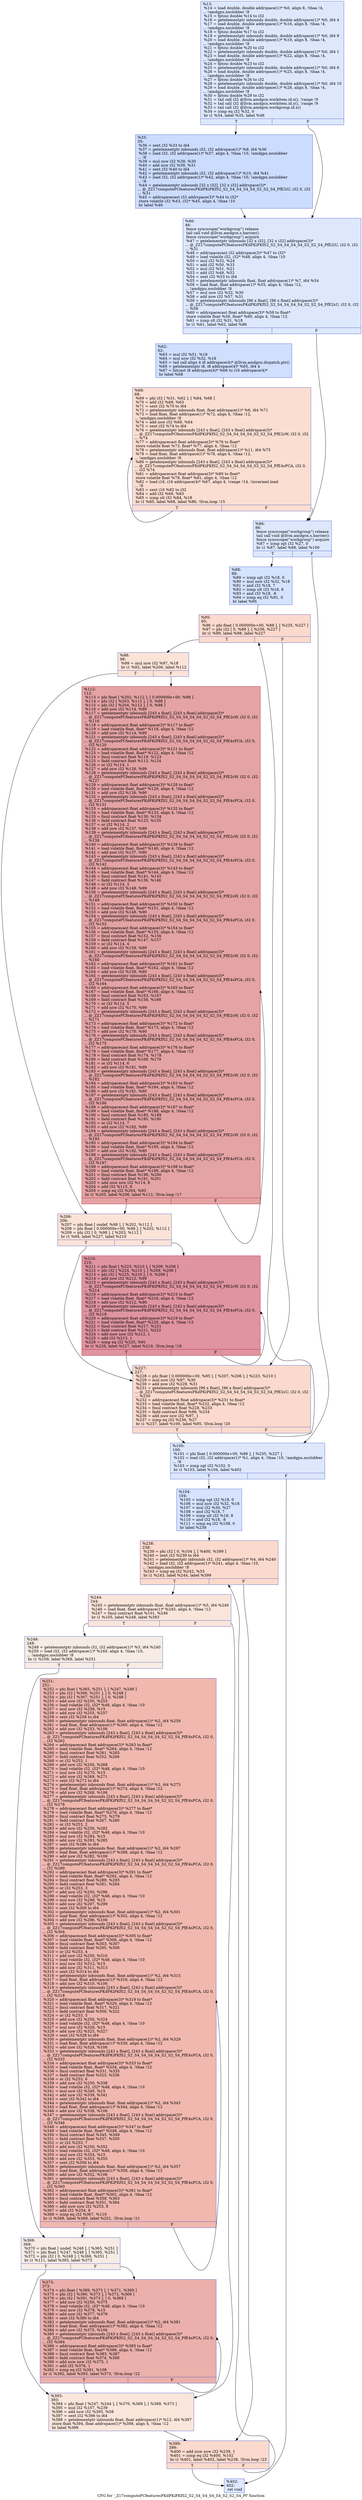 digraph "CFG for '_Z17computePCfeaturesPKdPKiPKfS2_S2_S4_S4_S4_S4_S2_S2_S4_Pf' function" {
	label="CFG for '_Z17computePCfeaturesPKdPKiPKfS2_S2_S4_S4_S4_S4_S2_S2_S4_Pf' function";

	Node0x4934d30 [shape=record,color="#3d50c3ff", style=filled, fillcolor="#b2ccfb70",label="{%13:\l  %14 = load double, double addrspace(1)* %0, align 8, !tbaa !4,\l... !amdgpu.noclobber !8\l  %15 = fptosi double %14 to i32\l  %16 = getelementptr inbounds double, double addrspace(1)* %0, i64 4\l  %17 = load double, double addrspace(1)* %16, align 8, !tbaa !4,\l... !amdgpu.noclobber !8\l  %18 = fptosi double %17 to i32\l  %19 = getelementptr inbounds double, double addrspace(1)* %0, i64 9\l  %20 = load double, double addrspace(1)* %19, align 8, !tbaa !4,\l... !amdgpu.noclobber !8\l  %21 = fptosi double %20 to i32\l  %22 = getelementptr inbounds double, double addrspace(1)* %0, i64 1\l  %23 = load double, double addrspace(1)* %22, align 8, !tbaa !4,\l... !amdgpu.noclobber !8\l  %24 = fptosi double %23 to i32\l  %25 = getelementptr inbounds double, double addrspace(1)* %0, i64 6\l  %26 = load double, double addrspace(1)* %25, align 8, !tbaa !4,\l... !amdgpu.noclobber !8\l  %27 = fptosi double %26 to i32\l  %28 = getelementptr inbounds double, double addrspace(1)* %0, i64 10\l  %29 = load double, double addrspace(1)* %28, align 8, !tbaa !4,\l... !amdgpu.noclobber !8\l  %30 = fptosi double %29 to i32\l  %31 = tail call i32 @llvm.amdgcn.workitem.id.x(), !range !9\l  %32 = tail call i32 @llvm.amdgcn.workitem.id.y(), !range !9\l  %33 = tail call i32 @llvm.amdgcn.workgroup.id.x()\l  %34 = icmp eq i32 %32, 0\l  br i1 %34, label %35, label %46\l|{<s0>T|<s1>F}}"];
	Node0x4934d30:s0 -> Node0x4938db0;
	Node0x4934d30:s1 -> Node0x4938e40;
	Node0x4938db0 [shape=record,color="#3d50c3ff", style=filled, fillcolor="#8caffe70",label="{%35:\l35:                                               \l  %36 = sext i32 %33 to i64\l  %37 = getelementptr inbounds i32, i32 addrspace(1)* %9, i64 %36\l  %38 = load i32, i32 addrspace(1)* %37, align 4, !tbaa !10, !amdgpu.noclobber\l... !8\l  %39 = mul nsw i32 %38, %30\l  %40 = add nsw i32 %39, %31\l  %41 = sext i32 %40 to i64\l  %42 = getelementptr inbounds i32, i32 addrspace(1)* %10, i64 %41\l  %43 = load i32, i32 addrspace(1)* %42, align 4, !tbaa !10, !amdgpu.noclobber\l... !8\l  %44 = getelementptr inbounds [32 x i32], [32 x i32] addrspace(3)*\l... @_ZZ17computePCfeaturesPKdPKiPKfS2_S2_S4_S4_S4_S4_S2_S2_S4_PfE2iU, i32 0, i32\l... %31\l  %45 = addrspacecast i32 addrspace(3)* %44 to i32*\l  store volatile i32 %43, i32* %45, align 4, !tbaa !10\l  br label %46\l}"];
	Node0x4938db0 -> Node0x4938e40;
	Node0x4938e40 [shape=record,color="#3d50c3ff", style=filled, fillcolor="#b2ccfb70",label="{%46:\l46:                                               \l  fence syncscope(\"workgroup\") release\l  tail call void @llvm.amdgcn.s.barrier()\l  fence syncscope(\"workgroup\") acquire\l  %47 = getelementptr inbounds [32 x i32], [32 x i32] addrspace(3)*\l... @_ZZ17computePCfeaturesPKdPKiPKfS2_S2_S4_S4_S4_S4_S2_S2_S4_PfE2iU, i32 0, i32\l... %31\l  %48 = addrspacecast i32 addrspace(3)* %47 to i32*\l  %49 = load volatile i32, i32* %48, align 4, !tbaa !10\l  %50 = mul i32 %32, %24\l  %51 = add i32 %50, %33\l  %52 = mul i32 %51, %21\l  %53 = add i32 %49, %52\l  %54 = sext i32 %53 to i64\l  %55 = getelementptr inbounds float, float addrspace(1)* %7, i64 %54\l  %56 = load float, float addrspace(1)* %55, align 4, !tbaa !12,\l... !amdgpu.noclobber !8\l  %57 = mul nsw i32 %32, %30\l  %58 = add nsw i32 %57, %31\l  %59 = getelementptr inbounds [96 x float], [96 x float] addrspace(3)*\l... @_ZZ17computePCfeaturesPKdPKiPKfS2_S2_S4_S4_S4_S4_S2_S2_S4_PfE2sU, i32 0, i32\l... %58\l  %60 = addrspacecast float addrspace(3)* %59 to float*\l  store volatile float %56, float* %60, align 4, !tbaa !12\l  %61 = icmp slt i32 %31, %18\l  br i1 %61, label %62, label %86\l|{<s0>T|<s1>F}}"];
	Node0x4938e40:s0 -> Node0x493a020;
	Node0x4938e40:s1 -> Node0x493b1a0;
	Node0x493a020 [shape=record,color="#3d50c3ff", style=filled, fillcolor="#96b7ff70",label="{%62:\l62:                                               \l  %63 = mul i32 %51, %18\l  %64 = mul nsw i32 %32, %18\l  %65 = tail call align 4 i8 addrspace(4)* @llvm.amdgcn.dispatch.ptr()\l  %66 = getelementptr i8, i8 addrspace(4)* %65, i64 4\l  %67 = bitcast i8 addrspace(4)* %66 to i16 addrspace(4)*\l  br label %68\l}"];
	Node0x493a020 -> Node0x493b920;
	Node0x493b920 [shape=record,color="#3d50c3ff", style=filled, fillcolor="#f7b59970",label="{%68:\l68:                                               \l  %69 = phi i32 [ %31, %62 ], [ %84, %68 ]\l  %70 = add i32 %69, %63\l  %71 = sext i32 %70 to i64\l  %72 = getelementptr inbounds float, float addrspace(1)* %6, i64 %71\l  %73 = load float, float addrspace(1)* %72, align 4, !tbaa !12,\l... !amdgpu.noclobber !8\l  %74 = add nsw i32 %69, %64\l  %75 = sext i32 %74 to i64\l  %76 = getelementptr inbounds [243 x float], [243 x float] addrspace(3)*\l... @_ZZ17computePCfeaturesPKdPKiPKfS2_S2_S4_S4_S4_S4_S2_S2_S4_PfE2sW, i32 0, i32\l... %74\l  %77 = addrspacecast float addrspace(3)* %76 to float*\l  store volatile float %73, float* %77, align 4, !tbaa !12\l  %78 = getelementptr inbounds float, float addrspace(1)* %11, i64 %75\l  %79 = load float, float addrspace(1)* %78, align 4, !tbaa !12,\l... !amdgpu.noclobber !8\l  %80 = getelementptr inbounds [243 x float], [243 x float] addrspace(3)*\l... @_ZZ17computePCfeaturesPKdPKiPKfS2_S2_S4_S4_S4_S4_S2_S2_S4_PfE4sPCA, i32 0,\l... i32 %74\l  %81 = addrspacecast float addrspace(3)* %80 to float*\l  store volatile float %79, float* %81, align 4, !tbaa !12\l  %82 = load i16, i16 addrspace(4)* %67, align 4, !range !14, !invariant.load\l... !8\l  %83 = zext i16 %82 to i32\l  %84 = add i32 %69, %83\l  %85 = icmp slt i32 %84, %18\l  br i1 %85, label %68, label %86, !llvm.loop !15\l|{<s0>T|<s1>F}}"];
	Node0x493b920:s0 -> Node0x493b920;
	Node0x493b920:s1 -> Node0x493b1a0;
	Node0x493b1a0 [shape=record,color="#3d50c3ff", style=filled, fillcolor="#b2ccfb70",label="{%86:\l86:                                               \l  fence syncscope(\"workgroup\") release\l  tail call void @llvm.amdgcn.s.barrier()\l  fence syncscope(\"workgroup\") acquire\l  %87 = icmp sgt i32 %27, 0\l  br i1 %87, label %88, label %100\l|{<s0>T|<s1>F}}"];
	Node0x493b1a0:s0 -> Node0x493cb20;
	Node0x493b1a0:s1 -> Node0x493cb70;
	Node0x493cb20 [shape=record,color="#3d50c3ff", style=filled, fillcolor="#a1c0ff70",label="{%88:\l88:                                               \l  %89 = icmp sgt i32 %18, 0\l  %90 = mul nsw i32 %32, %18\l  %91 = and i32 %18, 7\l  %92 = icmp ult i32 %18, 8\l  %93 = and i32 %18, -8\l  %94 = icmp eq i32 %91, 0\l  br label %95\l}"];
	Node0x493cb20 -> Node0x493d010;
	Node0x493d010 [shape=record,color="#3d50c3ff", style=filled, fillcolor="#f7ac8e70",label="{%95:\l95:                                               \l  %96 = phi float [ 0.000000e+00, %88 ], [ %235, %227 ]\l  %97 = phi i32 [ 0, %88 ], [ %236, %227 ]\l  br i1 %89, label %98, label %227\l|{<s0>T|<s1>F}}"];
	Node0x493d010:s0 -> Node0x493ddb0;
	Node0x493d010:s1 -> Node0x493db50;
	Node0x493ddb0 [shape=record,color="#3d50c3ff", style=filled, fillcolor="#f6bfa670",label="{%98:\l98:                                               \l  %99 = mul nsw i32 %97, %18\l  br i1 %92, label %206, label %112\l|{<s0>T|<s1>F}}"];
	Node0x493ddb0:s0 -> Node0x493df80;
	Node0x493ddb0:s1 -> Node0x493dfd0;
	Node0x493cb70 [shape=record,color="#3d50c3ff", style=filled, fillcolor="#b2ccfb70",label="{%100:\l100:                                              \l  %101 = phi float [ 0.000000e+00, %86 ], [ %235, %227 ]\l  %102 = load i32, i32 addrspace(1)* %1, align 4, !tbaa !10, !amdgpu.noclobber\l... !8\l  %103 = icmp sgt i32 %102, 0\l  br i1 %103, label %104, label %402\l|{<s0>T|<s1>F}}"];
	Node0x493cb70:s0 -> Node0x493e2f0;
	Node0x493cb70:s1 -> Node0x493e380;
	Node0x493e2f0 [shape=record,color="#3d50c3ff", style=filled, fillcolor="#a1c0ff70",label="{%104:\l104:                                              \l  %105 = icmp sgt i32 %18, 0\l  %106 = mul nsw i32 %32, %18\l  %107 = mul i32 %30, %27\l  %108 = and i32 %18, 7\l  %109 = icmp ult i32 %18, 8\l  %110 = and i32 %18, -8\l  %111 = icmp eq i32 %108, 0\l  br label %238\l}"];
	Node0x493e2f0 -> Node0x493e8b0;
	Node0x493dfd0 [shape=record,color="#b70d28ff", style=filled, fillcolor="#c32e3170",label="{%112:\l112:                                              \l  %113 = phi float [ %202, %112 ], [ 0.000000e+00, %98 ]\l  %114 = phi i32 [ %203, %112 ], [ 0, %98 ]\l  %115 = phi i32 [ %204, %112 ], [ 0, %98 ]\l  %116 = add nsw i32 %114, %99\l  %117 = getelementptr inbounds [243 x float], [243 x float] addrspace(3)*\l... @_ZZ17computePCfeaturesPKdPKiPKfS2_S2_S4_S4_S4_S4_S2_S2_S4_PfE2sW, i32 0, i32\l... %116\l  %118 = addrspacecast float addrspace(3)* %117 to float*\l  %119 = load volatile float, float* %118, align 4, !tbaa !12\l  %120 = add nsw i32 %114, %90\l  %121 = getelementptr inbounds [243 x float], [243 x float] addrspace(3)*\l... @_ZZ17computePCfeaturesPKdPKiPKfS2_S2_S4_S4_S4_S4_S2_S2_S4_PfE4sPCA, i32 0,\l... i32 %120\l  %122 = addrspacecast float addrspace(3)* %121 to float*\l  %123 = load volatile float, float* %122, align 4, !tbaa !12\l  %124 = fmul contract float %119, %123\l  %125 = fadd contract float %113, %124\l  %126 = or i32 %114, 1\l  %127 = add nsw i32 %126, %99\l  %128 = getelementptr inbounds [243 x float], [243 x float] addrspace(3)*\l... @_ZZ17computePCfeaturesPKdPKiPKfS2_S2_S4_S4_S4_S4_S2_S2_S4_PfE2sW, i32 0, i32\l... %127\l  %129 = addrspacecast float addrspace(3)* %128 to float*\l  %130 = load volatile float, float* %129, align 4, !tbaa !12\l  %131 = add nsw i32 %126, %90\l  %132 = getelementptr inbounds [243 x float], [243 x float] addrspace(3)*\l... @_ZZ17computePCfeaturesPKdPKiPKfS2_S2_S4_S4_S4_S4_S2_S2_S4_PfE4sPCA, i32 0,\l... i32 %131\l  %133 = addrspacecast float addrspace(3)* %132 to float*\l  %134 = load volatile float, float* %133, align 4, !tbaa !12\l  %135 = fmul contract float %130, %134\l  %136 = fadd contract float %125, %135\l  %137 = or i32 %114, 2\l  %138 = add nsw i32 %137, %99\l  %139 = getelementptr inbounds [243 x float], [243 x float] addrspace(3)*\l... @_ZZ17computePCfeaturesPKdPKiPKfS2_S2_S4_S4_S4_S4_S2_S2_S4_PfE2sW, i32 0, i32\l... %138\l  %140 = addrspacecast float addrspace(3)* %139 to float*\l  %141 = load volatile float, float* %140, align 4, !tbaa !12\l  %142 = add nsw i32 %137, %90\l  %143 = getelementptr inbounds [243 x float], [243 x float] addrspace(3)*\l... @_ZZ17computePCfeaturesPKdPKiPKfS2_S2_S4_S4_S4_S4_S2_S2_S4_PfE4sPCA, i32 0,\l... i32 %142\l  %144 = addrspacecast float addrspace(3)* %143 to float*\l  %145 = load volatile float, float* %144, align 4, !tbaa !12\l  %146 = fmul contract float %141, %145\l  %147 = fadd contract float %136, %146\l  %148 = or i32 %114, 3\l  %149 = add nsw i32 %148, %99\l  %150 = getelementptr inbounds [243 x float], [243 x float] addrspace(3)*\l... @_ZZ17computePCfeaturesPKdPKiPKfS2_S2_S4_S4_S4_S4_S2_S2_S4_PfE2sW, i32 0, i32\l... %149\l  %151 = addrspacecast float addrspace(3)* %150 to float*\l  %152 = load volatile float, float* %151, align 4, !tbaa !12\l  %153 = add nsw i32 %148, %90\l  %154 = getelementptr inbounds [243 x float], [243 x float] addrspace(3)*\l... @_ZZ17computePCfeaturesPKdPKiPKfS2_S2_S4_S4_S4_S4_S2_S2_S4_PfE4sPCA, i32 0,\l... i32 %153\l  %155 = addrspacecast float addrspace(3)* %154 to float*\l  %156 = load volatile float, float* %155, align 4, !tbaa !12\l  %157 = fmul contract float %152, %156\l  %158 = fadd contract float %147, %157\l  %159 = or i32 %114, 4\l  %160 = add nsw i32 %159, %99\l  %161 = getelementptr inbounds [243 x float], [243 x float] addrspace(3)*\l... @_ZZ17computePCfeaturesPKdPKiPKfS2_S2_S4_S4_S4_S4_S2_S2_S4_PfE2sW, i32 0, i32\l... %160\l  %162 = addrspacecast float addrspace(3)* %161 to float*\l  %163 = load volatile float, float* %162, align 4, !tbaa !12\l  %164 = add nsw i32 %159, %90\l  %165 = getelementptr inbounds [243 x float], [243 x float] addrspace(3)*\l... @_ZZ17computePCfeaturesPKdPKiPKfS2_S2_S4_S4_S4_S4_S2_S2_S4_PfE4sPCA, i32 0,\l... i32 %164\l  %166 = addrspacecast float addrspace(3)* %165 to float*\l  %167 = load volatile float, float* %166, align 4, !tbaa !12\l  %168 = fmul contract float %163, %167\l  %169 = fadd contract float %158, %168\l  %170 = or i32 %114, 5\l  %171 = add nsw i32 %170, %99\l  %172 = getelementptr inbounds [243 x float], [243 x float] addrspace(3)*\l... @_ZZ17computePCfeaturesPKdPKiPKfS2_S2_S4_S4_S4_S4_S2_S2_S4_PfE2sW, i32 0, i32\l... %171\l  %173 = addrspacecast float addrspace(3)* %172 to float*\l  %174 = load volatile float, float* %173, align 4, !tbaa !12\l  %175 = add nsw i32 %170, %90\l  %176 = getelementptr inbounds [243 x float], [243 x float] addrspace(3)*\l... @_ZZ17computePCfeaturesPKdPKiPKfS2_S2_S4_S4_S4_S4_S2_S2_S4_PfE4sPCA, i32 0,\l... i32 %175\l  %177 = addrspacecast float addrspace(3)* %176 to float*\l  %178 = load volatile float, float* %177, align 4, !tbaa !12\l  %179 = fmul contract float %174, %178\l  %180 = fadd contract float %169, %179\l  %181 = or i32 %114, 6\l  %182 = add nsw i32 %181, %99\l  %183 = getelementptr inbounds [243 x float], [243 x float] addrspace(3)*\l... @_ZZ17computePCfeaturesPKdPKiPKfS2_S2_S4_S4_S4_S4_S2_S2_S4_PfE2sW, i32 0, i32\l... %182\l  %184 = addrspacecast float addrspace(3)* %183 to float*\l  %185 = load volatile float, float* %184, align 4, !tbaa !12\l  %186 = add nsw i32 %181, %90\l  %187 = getelementptr inbounds [243 x float], [243 x float] addrspace(3)*\l... @_ZZ17computePCfeaturesPKdPKiPKfS2_S2_S4_S4_S4_S4_S2_S2_S4_PfE4sPCA, i32 0,\l... i32 %186\l  %188 = addrspacecast float addrspace(3)* %187 to float*\l  %189 = load volatile float, float* %188, align 4, !tbaa !12\l  %190 = fmul contract float %185, %189\l  %191 = fadd contract float %180, %190\l  %192 = or i32 %114, 7\l  %193 = add nsw i32 %192, %99\l  %194 = getelementptr inbounds [243 x float], [243 x float] addrspace(3)*\l... @_ZZ17computePCfeaturesPKdPKiPKfS2_S2_S4_S4_S4_S4_S2_S2_S4_PfE2sW, i32 0, i32\l... %193\l  %195 = addrspacecast float addrspace(3)* %194 to float*\l  %196 = load volatile float, float* %195, align 4, !tbaa !12\l  %197 = add nsw i32 %192, %90\l  %198 = getelementptr inbounds [243 x float], [243 x float] addrspace(3)*\l... @_ZZ17computePCfeaturesPKdPKiPKfS2_S2_S4_S4_S4_S4_S2_S2_S4_PfE4sPCA, i32 0,\l... i32 %197\l  %199 = addrspacecast float addrspace(3)* %198 to float*\l  %200 = load volatile float, float* %199, align 4, !tbaa !12\l  %201 = fmul contract float %196, %200\l  %202 = fadd contract float %191, %201\l  %203 = add nuw nsw i32 %114, 8\l  %204 = add i32 %115, 8\l  %205 = icmp eq i32 %204, %93\l  br i1 %205, label %206, label %112, !llvm.loop !17\l|{<s0>T|<s1>F}}"];
	Node0x493dfd0:s0 -> Node0x493df80;
	Node0x493dfd0:s1 -> Node0x493dfd0;
	Node0x493df80 [shape=record,color="#3d50c3ff", style=filled, fillcolor="#f6bfa670",label="{%206:\l206:                                              \l  %207 = phi float [ undef, %98 ], [ %202, %112 ]\l  %208 = phi float [ 0.000000e+00, %98 ], [ %202, %112 ]\l  %209 = phi i32 [ 0, %98 ], [ %203, %112 ]\l  br i1 %94, label %227, label %210\l|{<s0>T|<s1>F}}"];
	Node0x493df80:s0 -> Node0x493db50;
	Node0x493df80:s1 -> Node0x49426b0;
	Node0x49426b0 [shape=record,color="#b70d28ff", style=filled, fillcolor="#b70d2870",label="{%210:\l210:                                              \l  %211 = phi float [ %223, %210 ], [ %208, %206 ]\l  %212 = phi i32 [ %224, %210 ], [ %209, %206 ]\l  %213 = phi i32 [ %225, %210 ], [ 0, %206 ]\l  %214 = add nsw i32 %212, %99\l  %215 = getelementptr inbounds [243 x float], [243 x float] addrspace(3)*\l... @_ZZ17computePCfeaturesPKdPKiPKfS2_S2_S4_S4_S4_S4_S2_S2_S4_PfE2sW, i32 0, i32\l... %214\l  %216 = addrspacecast float addrspace(3)* %215 to float*\l  %217 = load volatile float, float* %216, align 4, !tbaa !12\l  %218 = add nsw i32 %212, %90\l  %219 = getelementptr inbounds [243 x float], [243 x float] addrspace(3)*\l... @_ZZ17computePCfeaturesPKdPKiPKfS2_S2_S4_S4_S4_S4_S2_S2_S4_PfE4sPCA, i32 0,\l... i32 %218\l  %220 = addrspacecast float addrspace(3)* %219 to float*\l  %221 = load volatile float, float* %220, align 4, !tbaa !12\l  %222 = fmul contract float %217, %221\l  %223 = fadd contract float %211, %222\l  %224 = add nuw nsw i32 %212, 1\l  %225 = add i32 %213, 1\l  %226 = icmp eq i32 %225, %91\l  br i1 %226, label %227, label %210, !llvm.loop !18\l|{<s0>T|<s1>F}}"];
	Node0x49426b0:s0 -> Node0x493db50;
	Node0x49426b0:s1 -> Node0x49426b0;
	Node0x493db50 [shape=record,color="#3d50c3ff", style=filled, fillcolor="#f7ac8e70",label="{%227:\l227:                                              \l  %228 = phi float [ 0.000000e+00, %95 ], [ %207, %206 ], [ %223, %210 ]\l  %229 = mul nsw i32 %97, %30\l  %230 = add nsw i32 %229, %31\l  %231 = getelementptr inbounds [96 x float], [96 x float] addrspace(3)*\l... @_ZZ17computePCfeaturesPKdPKiPKfS2_S2_S4_S4_S4_S4_S2_S2_S4_PfE2sU, i32 0, i32\l... %230\l  %232 = addrspacecast float addrspace(3)* %231 to float*\l  %233 = load volatile float, float* %232, align 4, !tbaa !12\l  %234 = fmul contract float %228, %233\l  %235 = fadd contract float %96, %234\l  %236 = add nuw nsw i32 %97, 1\l  %237 = icmp eq i32 %236, %27\l  br i1 %237, label %100, label %95, !llvm.loop !20\l|{<s0>T|<s1>F}}"];
	Node0x493db50:s0 -> Node0x493cb70;
	Node0x493db50:s1 -> Node0x493d010;
	Node0x493e8b0 [shape=record,color="#3d50c3ff", style=filled, fillcolor="#f7ac8e70",label="{%238:\l238:                                              \l  %239 = phi i32 [ 0, %104 ], [ %400, %399 ]\l  %240 = zext i32 %239 to i64\l  %241 = getelementptr inbounds i32, i32 addrspace(1)* %4, i64 %240\l  %242 = load i32, i32 addrspace(1)* %241, align 4, !tbaa !10,\l... !amdgpu.noclobber !8\l  %243 = icmp eq i32 %242, %33\l  br i1 %243, label %244, label %399\l|{<s0>T|<s1>F}}"];
	Node0x493e8b0:s0 -> Node0x4943d30;
	Node0x493e8b0:s1 -> Node0x49439a0;
	Node0x4943d30 [shape=record,color="#3d50c3ff", style=filled, fillcolor="#f4c5ad70",label="{%244:\l244:                                              \l  %245 = getelementptr inbounds float, float addrspace(1)* %5, i64 %240\l  %246 = load float, float addrspace(1)* %245, align 4, !tbaa !12\l  %247 = fmul contract float %101, %246\l  br i1 %105, label %248, label %393\l|{<s0>T|<s1>F}}"];
	Node0x4943d30:s0 -> Node0x4944010;
	Node0x4943d30:s1 -> Node0x4944060;
	Node0x4944010 [shape=record,color="#3d50c3ff", style=filled, fillcolor="#ecd3c570",label="{%248:\l248:                                              \l  %249 = getelementptr inbounds i32, i32 addrspace(1)* %3, i64 %240\l  %250 = load i32, i32 addrspace(1)* %249, align 4, !tbaa !10,\l... !amdgpu.noclobber !8\l  br i1 %109, label %369, label %251\l|{<s0>T|<s1>F}}"];
	Node0x4944010:s0 -> Node0x49442b0;
	Node0x4944010:s1 -> Node0x4944340;
	Node0x4944340 [shape=record,color="#3d50c3ff", style=filled, fillcolor="#dc5d4a70",label="{%251:\l251:                                              \l  %252 = phi float [ %365, %251 ], [ %247, %248 ]\l  %253 = phi i32 [ %366, %251 ], [ 0, %248 ]\l  %254 = phi i32 [ %367, %251 ], [ 0, %248 ]\l  %255 = add nsw i32 %250, %253\l  %256 = load volatile i32, i32* %48, align 4, !tbaa !10\l  %257 = mul nsw i32 %256, %15\l  %258 = add nsw i32 %255, %257\l  %259 = sext i32 %258 to i64\l  %260 = getelementptr inbounds float, float addrspace(1)* %2, i64 %259\l  %261 = load float, float addrspace(1)* %260, align 4, !tbaa !12\l  %262 = add nsw i32 %253, %106\l  %263 = getelementptr inbounds [243 x float], [243 x float] addrspace(3)*\l... @_ZZ17computePCfeaturesPKdPKiPKfS2_S2_S4_S4_S4_S4_S2_S2_S4_PfE4sPCA, i32 0,\l... i32 %262\l  %264 = addrspacecast float addrspace(3)* %263 to float*\l  %265 = load volatile float, float* %264, align 4, !tbaa !12\l  %266 = fmul contract float %261, %265\l  %267 = fadd contract float %252, %266\l  %268 = or i32 %253, 1\l  %269 = add nsw i32 %250, %268\l  %270 = load volatile i32, i32* %48, align 4, !tbaa !10\l  %271 = mul nsw i32 %270, %15\l  %272 = add nsw i32 %269, %271\l  %273 = sext i32 %272 to i64\l  %274 = getelementptr inbounds float, float addrspace(1)* %2, i64 %273\l  %275 = load float, float addrspace(1)* %274, align 4, !tbaa !12\l  %276 = add nsw i32 %268, %106\l  %277 = getelementptr inbounds [243 x float], [243 x float] addrspace(3)*\l... @_ZZ17computePCfeaturesPKdPKiPKfS2_S2_S4_S4_S4_S4_S2_S2_S4_PfE4sPCA, i32 0,\l... i32 %276\l  %278 = addrspacecast float addrspace(3)* %277 to float*\l  %279 = load volatile float, float* %278, align 4, !tbaa !12\l  %280 = fmul contract float %275, %279\l  %281 = fadd contract float %267, %280\l  %282 = or i32 %253, 2\l  %283 = add nsw i32 %250, %282\l  %284 = load volatile i32, i32* %48, align 4, !tbaa !10\l  %285 = mul nsw i32 %284, %15\l  %286 = add nsw i32 %283, %285\l  %287 = sext i32 %286 to i64\l  %288 = getelementptr inbounds float, float addrspace(1)* %2, i64 %287\l  %289 = load float, float addrspace(1)* %288, align 4, !tbaa !12\l  %290 = add nsw i32 %282, %106\l  %291 = getelementptr inbounds [243 x float], [243 x float] addrspace(3)*\l... @_ZZ17computePCfeaturesPKdPKiPKfS2_S2_S4_S4_S4_S4_S2_S2_S4_PfE4sPCA, i32 0,\l... i32 %290\l  %292 = addrspacecast float addrspace(3)* %291 to float*\l  %293 = load volatile float, float* %292, align 4, !tbaa !12\l  %294 = fmul contract float %289, %293\l  %295 = fadd contract float %281, %294\l  %296 = or i32 %253, 3\l  %297 = add nsw i32 %250, %296\l  %298 = load volatile i32, i32* %48, align 4, !tbaa !10\l  %299 = mul nsw i32 %298, %15\l  %300 = add nsw i32 %297, %299\l  %301 = sext i32 %300 to i64\l  %302 = getelementptr inbounds float, float addrspace(1)* %2, i64 %301\l  %303 = load float, float addrspace(1)* %302, align 4, !tbaa !12\l  %304 = add nsw i32 %296, %106\l  %305 = getelementptr inbounds [243 x float], [243 x float] addrspace(3)*\l... @_ZZ17computePCfeaturesPKdPKiPKfS2_S2_S4_S4_S4_S4_S2_S2_S4_PfE4sPCA, i32 0,\l... i32 %304\l  %306 = addrspacecast float addrspace(3)* %305 to float*\l  %307 = load volatile float, float* %306, align 4, !tbaa !12\l  %308 = fmul contract float %303, %307\l  %309 = fadd contract float %295, %308\l  %310 = or i32 %253, 4\l  %311 = add nsw i32 %250, %310\l  %312 = load volatile i32, i32* %48, align 4, !tbaa !10\l  %313 = mul nsw i32 %312, %15\l  %314 = add nsw i32 %311, %313\l  %315 = sext i32 %314 to i64\l  %316 = getelementptr inbounds float, float addrspace(1)* %2, i64 %315\l  %317 = load float, float addrspace(1)* %316, align 4, !tbaa !12\l  %318 = add nsw i32 %310, %106\l  %319 = getelementptr inbounds [243 x float], [243 x float] addrspace(3)*\l... @_ZZ17computePCfeaturesPKdPKiPKfS2_S2_S4_S4_S4_S4_S2_S2_S4_PfE4sPCA, i32 0,\l... i32 %318\l  %320 = addrspacecast float addrspace(3)* %319 to float*\l  %321 = load volatile float, float* %320, align 4, !tbaa !12\l  %322 = fmul contract float %317, %321\l  %323 = fadd contract float %309, %322\l  %324 = or i32 %253, 5\l  %325 = add nsw i32 %250, %324\l  %326 = load volatile i32, i32* %48, align 4, !tbaa !10\l  %327 = mul nsw i32 %326, %15\l  %328 = add nsw i32 %325, %327\l  %329 = sext i32 %328 to i64\l  %330 = getelementptr inbounds float, float addrspace(1)* %2, i64 %329\l  %331 = load float, float addrspace(1)* %330, align 4, !tbaa !12\l  %332 = add nsw i32 %324, %106\l  %333 = getelementptr inbounds [243 x float], [243 x float] addrspace(3)*\l... @_ZZ17computePCfeaturesPKdPKiPKfS2_S2_S4_S4_S4_S4_S2_S2_S4_PfE4sPCA, i32 0,\l... i32 %332\l  %334 = addrspacecast float addrspace(3)* %333 to float*\l  %335 = load volatile float, float* %334, align 4, !tbaa !12\l  %336 = fmul contract float %331, %335\l  %337 = fadd contract float %323, %336\l  %338 = or i32 %253, 6\l  %339 = add nsw i32 %250, %338\l  %340 = load volatile i32, i32* %48, align 4, !tbaa !10\l  %341 = mul nsw i32 %340, %15\l  %342 = add nsw i32 %339, %341\l  %343 = sext i32 %342 to i64\l  %344 = getelementptr inbounds float, float addrspace(1)* %2, i64 %343\l  %345 = load float, float addrspace(1)* %344, align 4, !tbaa !12\l  %346 = add nsw i32 %338, %106\l  %347 = getelementptr inbounds [243 x float], [243 x float] addrspace(3)*\l... @_ZZ17computePCfeaturesPKdPKiPKfS2_S2_S4_S4_S4_S4_S2_S2_S4_PfE4sPCA, i32 0,\l... i32 %346\l  %348 = addrspacecast float addrspace(3)* %347 to float*\l  %349 = load volatile float, float* %348, align 4, !tbaa !12\l  %350 = fmul contract float %345, %349\l  %351 = fadd contract float %337, %350\l  %352 = or i32 %253, 7\l  %353 = add nsw i32 %250, %352\l  %354 = load volatile i32, i32* %48, align 4, !tbaa !10\l  %355 = mul nsw i32 %354, %15\l  %356 = add nsw i32 %353, %355\l  %357 = sext i32 %356 to i64\l  %358 = getelementptr inbounds float, float addrspace(1)* %2, i64 %357\l  %359 = load float, float addrspace(1)* %358, align 4, !tbaa !12\l  %360 = add nsw i32 %352, %106\l  %361 = getelementptr inbounds [243 x float], [243 x float] addrspace(3)*\l... @_ZZ17computePCfeaturesPKdPKiPKfS2_S2_S4_S4_S4_S4_S2_S2_S4_PfE4sPCA, i32 0,\l... i32 %360\l  %362 = addrspacecast float addrspace(3)* %361 to float*\l  %363 = load volatile float, float* %362, align 4, !tbaa !12\l  %364 = fmul contract float %359, %363\l  %365 = fadd contract float %351, %364\l  %366 = add nuw nsw i32 %253, 8\l  %367 = add i32 %254, 8\l  %368 = icmp eq i32 %367, %110\l  br i1 %368, label %369, label %251, !llvm.loop !21\l|{<s0>T|<s1>F}}"];
	Node0x4944340:s0 -> Node0x49442b0;
	Node0x4944340:s1 -> Node0x4944340;
	Node0x49442b0 [shape=record,color="#3d50c3ff", style=filled, fillcolor="#ecd3c570",label="{%369:\l369:                                              \l  %370 = phi float [ undef, %248 ], [ %365, %251 ]\l  %371 = phi float [ %247, %248 ], [ %365, %251 ]\l  %372 = phi i32 [ 0, %248 ], [ %366, %251 ]\l  br i1 %111, label %393, label %373\l|{<s0>T|<s1>F}}"];
	Node0x49442b0:s0 -> Node0x4944060;
	Node0x49442b0:s1 -> Node0x4949970;
	Node0x4949970 [shape=record,color="#3d50c3ff", style=filled, fillcolor="#d24b4070",label="{%373:\l373:                                              \l  %374 = phi float [ %389, %373 ], [ %371, %369 ]\l  %375 = phi i32 [ %390, %373 ], [ %372, %369 ]\l  %376 = phi i32 [ %391, %373 ], [ 0, %369 ]\l  %377 = add nsw i32 %250, %375\l  %378 = load volatile i32, i32* %48, align 4, !tbaa !10\l  %379 = mul nsw i32 %378, %15\l  %380 = add nsw i32 %377, %379\l  %381 = sext i32 %380 to i64\l  %382 = getelementptr inbounds float, float addrspace(1)* %2, i64 %381\l  %383 = load float, float addrspace(1)* %382, align 4, !tbaa !12\l  %384 = add nsw i32 %375, %106\l  %385 = getelementptr inbounds [243 x float], [243 x float] addrspace(3)*\l... @_ZZ17computePCfeaturesPKdPKiPKfS2_S2_S4_S4_S4_S4_S2_S2_S4_PfE4sPCA, i32 0,\l... i32 %384\l  %386 = addrspacecast float addrspace(3)* %385 to float*\l  %387 = load volatile float, float* %386, align 4, !tbaa !12\l  %388 = fmul contract float %383, %387\l  %389 = fadd contract float %374, %388\l  %390 = add nuw nsw i32 %375, 1\l  %391 = add i32 %376, 1\l  %392 = icmp eq i32 %391, %108\l  br i1 %392, label %393, label %373, !llvm.loop !22\l|{<s0>T|<s1>F}}"];
	Node0x4949970:s0 -> Node0x4944060;
	Node0x4949970:s1 -> Node0x4949970;
	Node0x4944060 [shape=record,color="#3d50c3ff", style=filled, fillcolor="#f4c5ad70",label="{%393:\l393:                                              \l  %394 = phi float [ %247, %244 ], [ %370, %369 ], [ %389, %373 ]\l  %395 = mul i32 %107, %239\l  %396 = add nsw i32 %395, %58\l  %397 = sext i32 %396 to i64\l  %398 = getelementptr inbounds float, float addrspace(1)* %12, i64 %397\l  store float %394, float addrspace(1)* %398, align 4, !tbaa !12\l  br label %399\l}"];
	Node0x4944060 -> Node0x49439a0;
	Node0x49439a0 [shape=record,color="#3d50c3ff", style=filled, fillcolor="#f7ac8e70",label="{%399:\l399:                                              \l  %400 = add nuw nsw i32 %239, 1\l  %401 = icmp eq i32 %400, %102\l  br i1 %401, label %402, label %238, !llvm.loop !23\l|{<s0>T|<s1>F}}"];
	Node0x49439a0:s0 -> Node0x493e380;
	Node0x49439a0:s1 -> Node0x493e8b0;
	Node0x493e380 [shape=record,color="#3d50c3ff", style=filled, fillcolor="#b2ccfb70",label="{%402:\l402:                                              \l  ret void\l}"];
}
